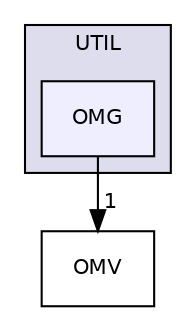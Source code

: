 digraph "UTIL/OMG" {
  compound=true
  node [ fontsize="10", fontname="Helvetica"];
  edge [ labelfontsize="10", labelfontname="Helvetica"];
  subgraph clusterdir_589c038ec477796bd05e0ef97bb6baa5 {
    graph [ bgcolor="#ddddee", pencolor="black", label="UTIL" fontname="Helvetica", fontsize="10", URL="dir_589c038ec477796bd05e0ef97bb6baa5.html"]
  dir_0d46baee1c1e4af2bb7a06d558d57d7e [shape=box, label="OMG", style="filled", fillcolor="#eeeeff", pencolor="black", URL="dir_0d46baee1c1e4af2bb7a06d558d57d7e.html"];
  }
  dir_6a421bdc1c59413f2836c3d552911767 [shape=box label="OMV" URL="dir_6a421bdc1c59413f2836c3d552911767.html"];
  dir_0d46baee1c1e4af2bb7a06d558d57d7e->dir_6a421bdc1c59413f2836c3d552911767 [headlabel="1", labeldistance=1.5 headhref="dir_000021_000066.html"];
}
